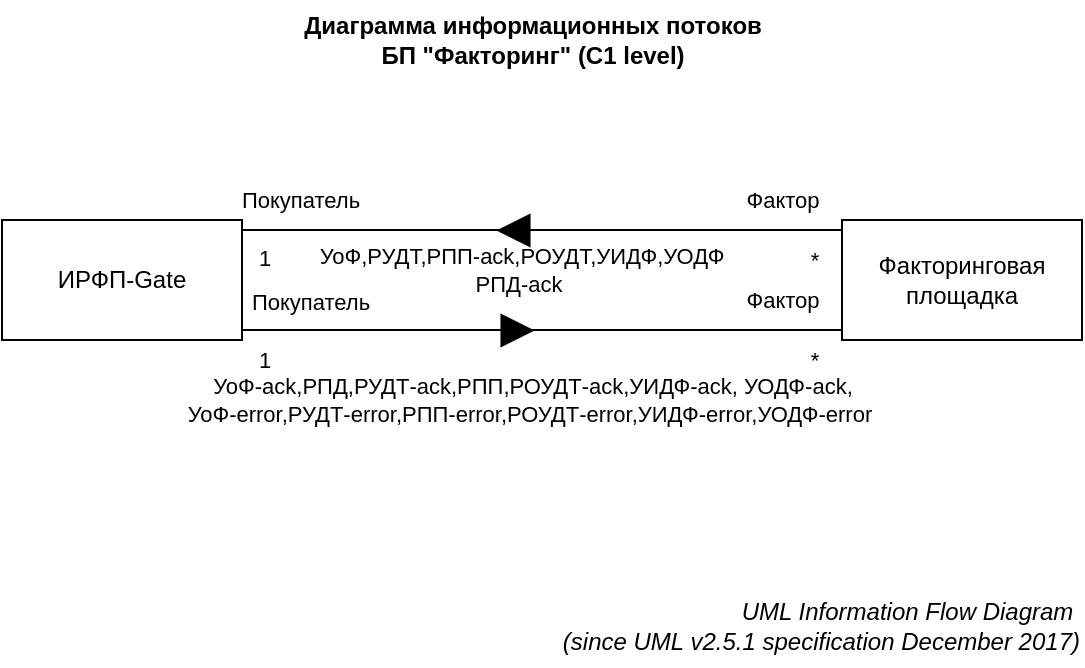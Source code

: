 <mxfile version="21.3.4" type="github">
  <diagram name="Страница 1" id="PyKZbUmJmcwekw8-WKNA">
    <mxGraphModel dx="776" dy="358" grid="1" gridSize="10" guides="1" tooltips="1" connect="1" arrows="1" fold="1" page="1" pageScale="1" pageWidth="1169" pageHeight="827" math="0" shadow="0">
      <root>
        <mxCell id="0" />
        <mxCell id="1" parent="0" />
        <mxCell id="gjINKmkgcC51Jn2FnN8o-1" value="ИРФП-Gate" style="rounded=0;whiteSpace=wrap;html=1;" parent="1" vertex="1">
          <mxGeometry x="70" y="380" width="120" height="60" as="geometry" />
        </mxCell>
        <mxCell id="gjINKmkgcC51Jn2FnN8o-2" value="Факторинговая&lt;br&gt;площадка" style="rounded=0;whiteSpace=wrap;html=1;" parent="1" vertex="1">
          <mxGeometry x="490" y="380" width="120" height="60" as="geometry" />
        </mxCell>
        <object label="" InformationItem="InformationItem" id="gjINKmkgcC51Jn2FnN8o-3">
          <mxCell style="endArrow=none;html=1;rounded=0;strokeColor=default;startArrow=block;startFill=1;endFill=0;labelPosition=center;verticalLabelPosition=bottom;align=center;verticalAlign=top;flowAnimation=0;targetPerimeterSpacing=0;strokeWidth=0;endSize=0;sourcePerimeterSpacing=0;startSize=17;jumpStyle=none;jumpSize=0;" parent="1" edge="1">
            <mxGeometry relative="1" as="geometry">
              <mxPoint x="317" y="385" as="sourcePoint" />
              <mxPoint x="467" y="385" as="targetPoint" />
            </mxGeometry>
          </mxCell>
        </object>
        <mxCell id="gjINKmkgcC51Jn2FnN8o-4" value="&amp;nbsp;УоФ,РУДТ,РПП-ack,РОУДТ,УИДФ,УОДФ&lt;br&gt;РПД-ack" style="edgeLabel;html=1;align=center;verticalAlign=middle;resizable=0;points=[];labelPosition=left;verticalLabelPosition=middle;labelBackgroundColor=none;" parent="gjINKmkgcC51Jn2FnN8o-3" vertex="1" connectable="0">
          <mxGeometry relative="1" as="geometry">
            <mxPoint x="-64" y="20" as="offset" />
          </mxGeometry>
        </mxCell>
        <mxCell id="gjINKmkgcC51Jn2FnN8o-5" value="" style="endArrow=none;html=1;rounded=0;entryX=0;entryY=0.25;entryDx=0;entryDy=0;exitX=1;exitY=0.25;exitDx=0;exitDy=0;fontColor=default;" parent="1" edge="1">
          <mxGeometry width="50" height="50" relative="1" as="geometry">
            <mxPoint x="190" y="385" as="sourcePoint" />
            <mxPoint x="490" y="385" as="targetPoint" />
            <Array as="points" />
          </mxGeometry>
        </mxCell>
        <mxCell id="gjINKmkgcC51Jn2FnN8o-6" value="1" style="edgeLabel;html=1;align=center;verticalAlign=bottom;resizable=0;points=[];" parent="gjINKmkgcC51Jn2FnN8o-5" vertex="1" connectable="0">
          <mxGeometry x="-0.929" y="1" relative="1" as="geometry">
            <mxPoint y="23" as="offset" />
          </mxGeometry>
        </mxCell>
        <mxCell id="gjINKmkgcC51Jn2FnN8o-7" value="Покупатель" style="edgeLabel;html=1;align=center;verticalAlign=middle;resizable=0;points=[];labelBorderColor=none;labelBackgroundColor=none;" parent="gjINKmkgcC51Jn2FnN8o-5" vertex="1" connectable="0">
          <mxGeometry x="-0.842" relative="1" as="geometry">
            <mxPoint x="5" y="-15" as="offset" />
          </mxGeometry>
        </mxCell>
        <mxCell id="gjINKmkgcC51Jn2FnN8o-8" value="*" style="edgeLabel;html=1;align=center;verticalAlign=bottom;resizable=0;points=[];" parent="gjINKmkgcC51Jn2FnN8o-5" vertex="1" connectable="0">
          <mxGeometry x="0.904" relative="1" as="geometry">
            <mxPoint y="23" as="offset" />
          </mxGeometry>
        </mxCell>
        <object label="" InformationItem="InformationItem" id="gjINKmkgcC51Jn2FnN8o-9">
          <mxCell style="endArrow=block;html=1;rounded=0;strokeColor=default;startArrow=none;startFill=0;endFill=1;labelPosition=center;verticalLabelPosition=bottom;align=center;verticalAlign=top;flowAnimation=0;targetPerimeterSpacing=0;strokeWidth=0;endSize=17;sourcePerimeterSpacing=0;startSize=0;jumpStyle=none;jumpSize=0;" parent="1" edge="1">
            <mxGeometry x="-0.001" relative="1" as="geometry">
              <mxPoint x="190" y="435" as="sourcePoint" />
              <mxPoint x="336" y="435" as="targetPoint" />
              <mxPoint as="offset" />
            </mxGeometry>
          </mxCell>
        </object>
        <mxCell id="gjINKmkgcC51Jn2FnN8o-10" value="УоФ-ack,РПД,РУДТ-ack,РПП,РОУДТ-ack,УИДФ-ack, УОДФ-ack,&lt;br&gt;УоФ-error,РУДТ-error,РПП-error,РОУДТ-error,УИДФ-error,УОДФ-error&amp;nbsp;" style="edgeLabel;html=1;align=center;verticalAlign=middle;resizable=0;points=[];labelPosition=left;verticalLabelPosition=middle;labelBackgroundColor=none;" parent="gjINKmkgcC51Jn2FnN8o-9" vertex="1" connectable="0">
          <mxGeometry relative="1" as="geometry">
            <mxPoint x="72" y="35" as="offset" />
          </mxGeometry>
        </mxCell>
        <mxCell id="gjINKmkgcC51Jn2FnN8o-11" value="" style="endArrow=none;html=1;rounded=0;entryX=0;entryY=0.25;entryDx=0;entryDy=0;exitX=1;exitY=0.25;exitDx=0;exitDy=0;fontColor=default;verticalAlign=middle;" parent="1" edge="1">
          <mxGeometry width="50" height="50" relative="1" as="geometry">
            <mxPoint x="190" y="435" as="sourcePoint" />
            <mxPoint x="490" y="435" as="targetPoint" />
            <Array as="points" />
          </mxGeometry>
        </mxCell>
        <mxCell id="gjINKmkgcC51Jn2FnN8o-12" value="1" style="edgeLabel;html=1;align=center;verticalAlign=bottom;resizable=0;points=[];" parent="gjINKmkgcC51Jn2FnN8o-11" vertex="1" connectable="0">
          <mxGeometry x="-0.929" y="1" relative="1" as="geometry">
            <mxPoint y="24" as="offset" />
          </mxGeometry>
        </mxCell>
        <mxCell id="gjINKmkgcC51Jn2FnN8o-13" value="*" style="edgeLabel;html=1;align=center;verticalAlign=bottom;resizable=0;points=[];" parent="gjINKmkgcC51Jn2FnN8o-11" vertex="1" connectable="0">
          <mxGeometry x="0.904" relative="1" as="geometry">
            <mxPoint y="23" as="offset" />
          </mxGeometry>
        </mxCell>
        <mxCell id="gjINKmkgcC51Jn2FnN8o-14" value="Покупатель" style="edgeLabel;html=1;align=center;verticalAlign=middle;resizable=0;points=[];labelBackgroundColor=none;" parent="gjINKmkgcC51Jn2FnN8o-11" vertex="1" connectable="0">
          <mxGeometry x="-0.889" y="1" relative="1" as="geometry">
            <mxPoint x="17" y="-13" as="offset" />
          </mxGeometry>
        </mxCell>
        <mxCell id="gjINKmkgcC51Jn2FnN8o-15" value="Диаграмма информационных потоков&lt;br&gt;БП &quot;Факторинг&quot; (С1 level)" style="text;html=1;align=center;verticalAlign=middle;resizable=0;points=[];autosize=1;strokeColor=none;fillColor=none;fontStyle=1" parent="1" vertex="1">
          <mxGeometry x="210" y="270" width="250" height="40" as="geometry" />
        </mxCell>
        <mxCell id="gjINKmkgcC51Jn2FnN8o-16" value="&lt;i&gt;UML Information Flow Diagram&amp;nbsp;&lt;br&gt;(since UML v2.5.1 specification December 2017)&lt;/i&gt;" style="text;html=1;align=right;verticalAlign=middle;resizable=0;points=[];autosize=1;strokeColor=none;fillColor=none;" parent="1" vertex="1">
          <mxGeometry x="330" y="563" width="280" height="40" as="geometry" />
        </mxCell>
        <mxCell id="gjINKmkgcC51Jn2FnN8o-17" value="Фактор" style="edgeLabel;html=1;align=center;verticalAlign=middle;resizable=0;points=[];labelBorderColor=none;labelBackgroundColor=none;" parent="1" vertex="1" connectable="0">
          <mxGeometry x="460" y="370" as="geometry" />
        </mxCell>
        <mxCell id="gjINKmkgcC51Jn2FnN8o-18" value="Фактор" style="edgeLabel;html=1;align=center;verticalAlign=middle;resizable=0;points=[];labelBorderColor=none;labelBackgroundColor=none;" parent="1" vertex="1" connectable="0">
          <mxGeometry x="460" y="420" as="geometry" />
        </mxCell>
      </root>
    </mxGraphModel>
  </diagram>
</mxfile>
